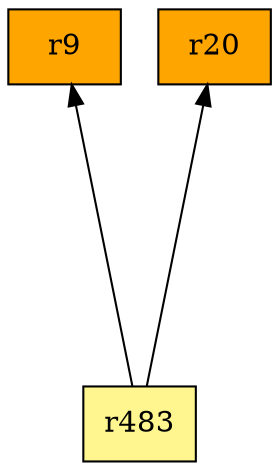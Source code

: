 digraph G {
rankdir=BT;ranksep="2.0";
"r9" [shape=record,fillcolor=orange,style=filled,label="{r9}"];
"r483" [shape=record,fillcolor=khaki1,style=filled,label="{r483}"];
"r20" [shape=record,fillcolor=orange,style=filled,label="{r20}"];
"r483" -> "r9"
"r483" -> "r20"
}